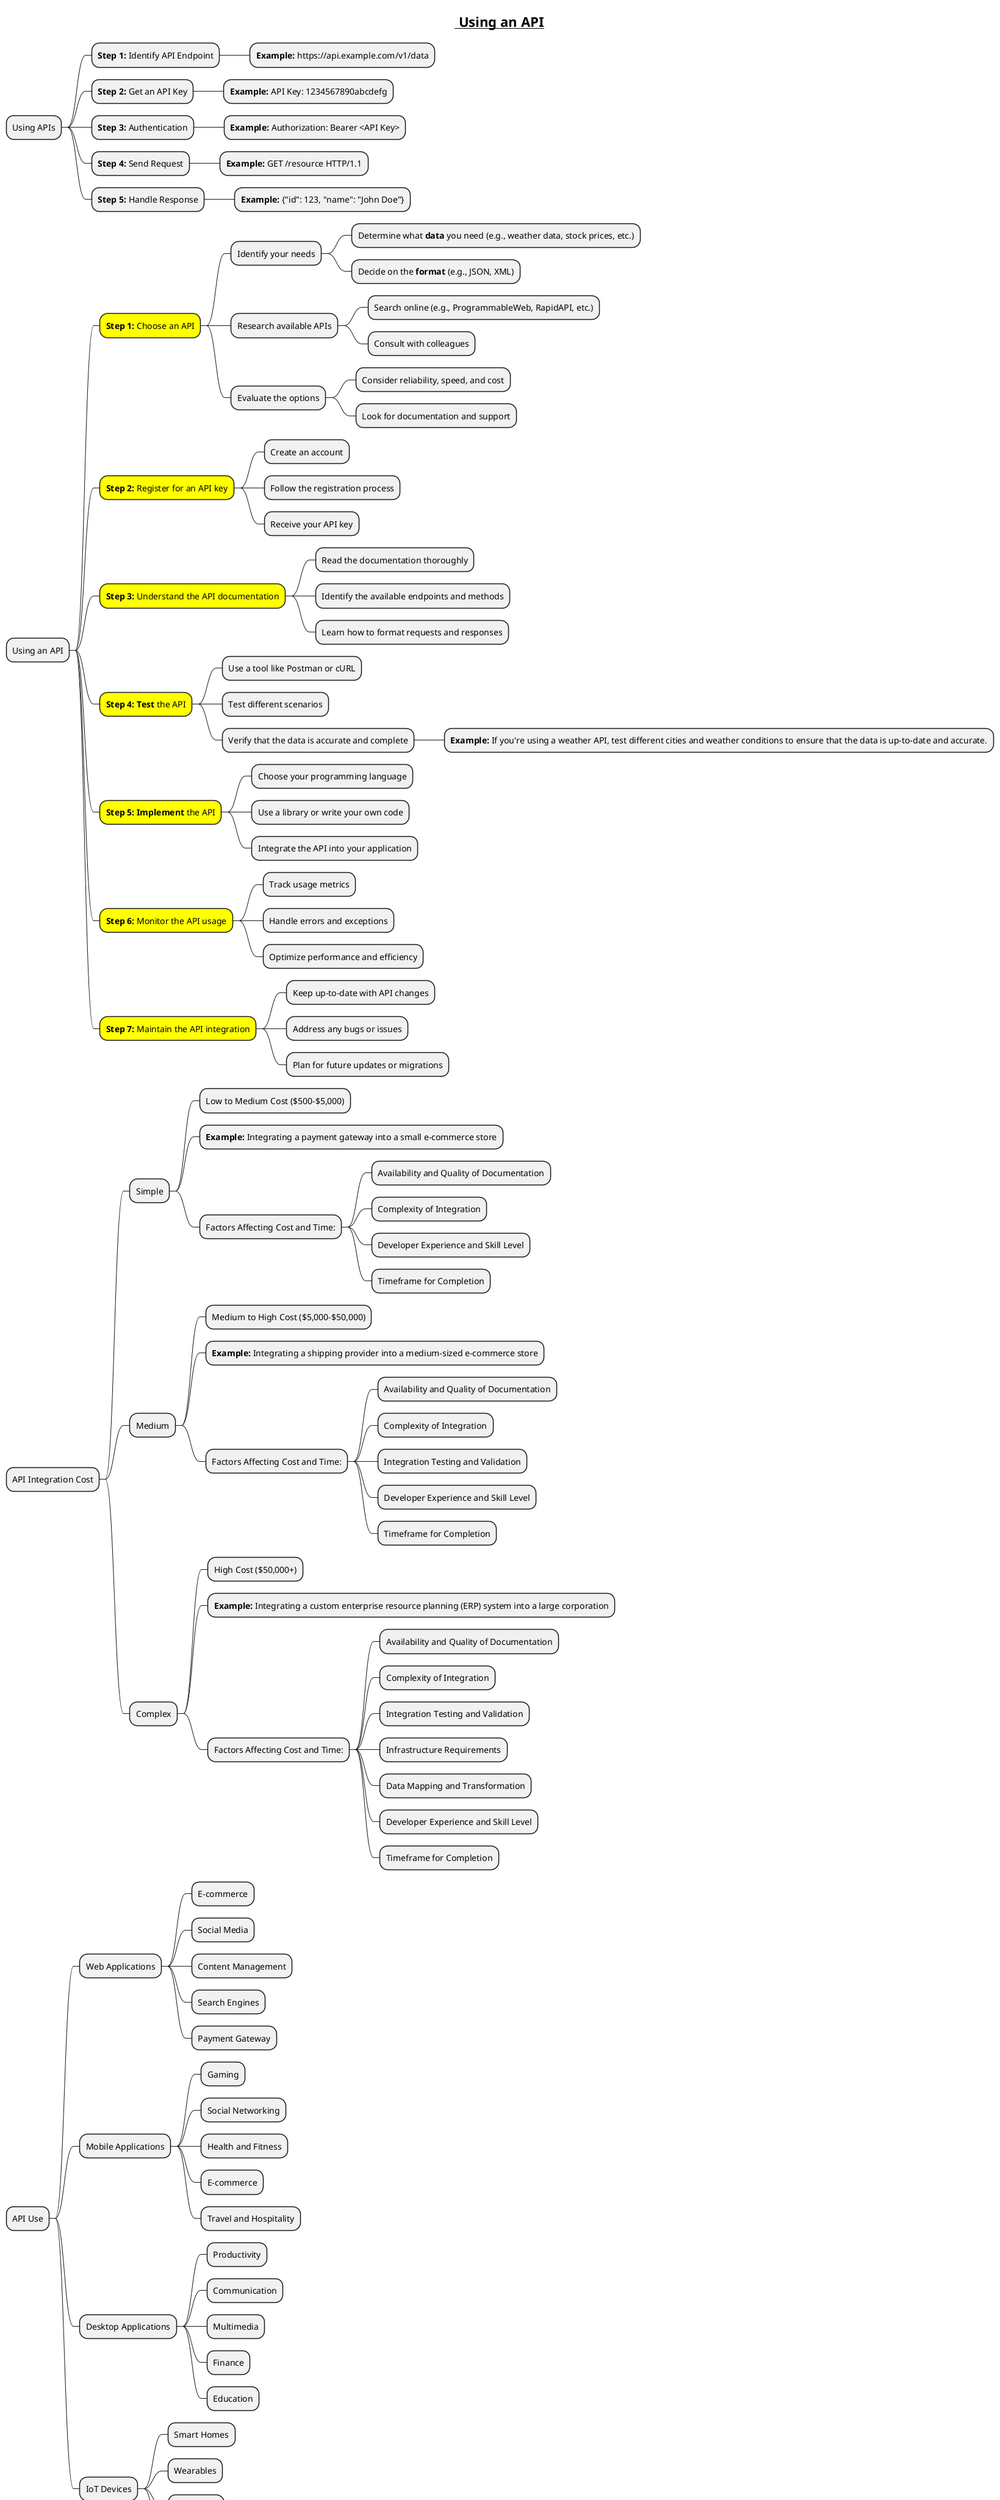 @startmindmap
title =__ Using an API__



* Using APIs
** **Step 1:** Identify API Endpoint
*** **Example:** https://api.example.com/v1/data
** **Step 2:** Get an API Key
*** **Example:** API Key: 1234567890abcdefg
** **Step 3:** Authentication
*** **Example:** Authorization: Bearer <API Key>
** **Step 4:** Send Request
*** **Example:** GET /resource HTTP/1.1
** **Step 5:** Handle Response
*** **Example:** {"id": 123, "name": "John Doe"}

* Using an API
**[#yellow] **Step 1:** Choose an API
*** Identify your needs
**** Determine what **data** you need (e.g., weather data, stock prices, etc.)
**** Decide on the **format** (e.g., JSON, XML)
*** Research available APIs
**** Search online (e.g., ProgrammableWeb, RapidAPI, etc.)
**** Consult with colleagues
*** Evaluate the options
**** Consider reliability, speed, and cost
**** Look for documentation and support
**[#yellow] **Step 2:** Register for an API key
*** Create an account
*** Follow the registration process
*** Receive your API key
**[#yellow] **Step 3:** Understand the API documentation
*** Read the documentation thoroughly
*** Identify the available endpoints and methods
*** Learn how to format requests and responses
**[#yellow] **Step 4:** **Test** the API
*** Use a tool like Postman or cURL
*** Test different scenarios
*** Verify that the data is accurate and complete
**** **Example:** If you're using a weather API, test different cities and weather conditions to ensure that the data is up-to-date and accurate.
**[#yellow] **Step 5:** **Implement** the API
*** Choose your programming language
*** Use a library or write your own code
*** Integrate the API into your application
**[#yellow] **Step 6:** Monitor the API usage
*** Track usage metrics
*** Handle errors and exceptions
*** Optimize performance and efficiency
**[#yellow] **Step 7:** Maintain the API integration
*** Keep up-to-date with API changes
*** Address any bugs or issues
*** Plan for future updates or migrations

* API Integration Cost
** Simple
*** Low to Medium Cost ($500-$5,000)
*** **Example:** Integrating a payment gateway into a small e-commerce store
*** Factors Affecting Cost and Time:
**** Availability and Quality of Documentation
**** Complexity of Integration
**** Developer Experience and Skill Level
**** Timeframe for Completion
** Medium
*** Medium to High Cost ($5,000-$50,000)
*** **Example:** Integrating a shipping provider into a medium-sized e-commerce store
*** Factors Affecting Cost and Time:
**** Availability and Quality of Documentation
**** Complexity of Integration
**** Integration Testing and Validation
**** Developer Experience and Skill Level
**** Timeframe for Completion
** Complex
*** High Cost ($50,000+)
*** **Example:** Integrating a custom enterprise resource planning (ERP) system into a large corporation
*** Factors Affecting Cost and Time:
**** Availability and Quality of Documentation
**** Complexity of Integration
**** Integration Testing and Validation
**** Infrastructure Requirements
**** Data Mapping and Transformation
**** Developer Experience and Skill Level
**** Timeframe for Completion

* API Use
** Web Applications
*** E-commerce
*** Social Media
*** Content Management
*** Search Engines
*** Payment Gateway
** Mobile Applications
*** Gaming
*** Social Networking
*** Health and Fitness
*** E-commerce
*** Travel and Hospitality
** Desktop Applications
*** Productivity
*** Communication
*** Multimedia
*** Finance
*** Education
** IoT Devices
*** Smart Homes
*** Wearables
*** Healthcare
*** Industrial IoT


@endmindmap
